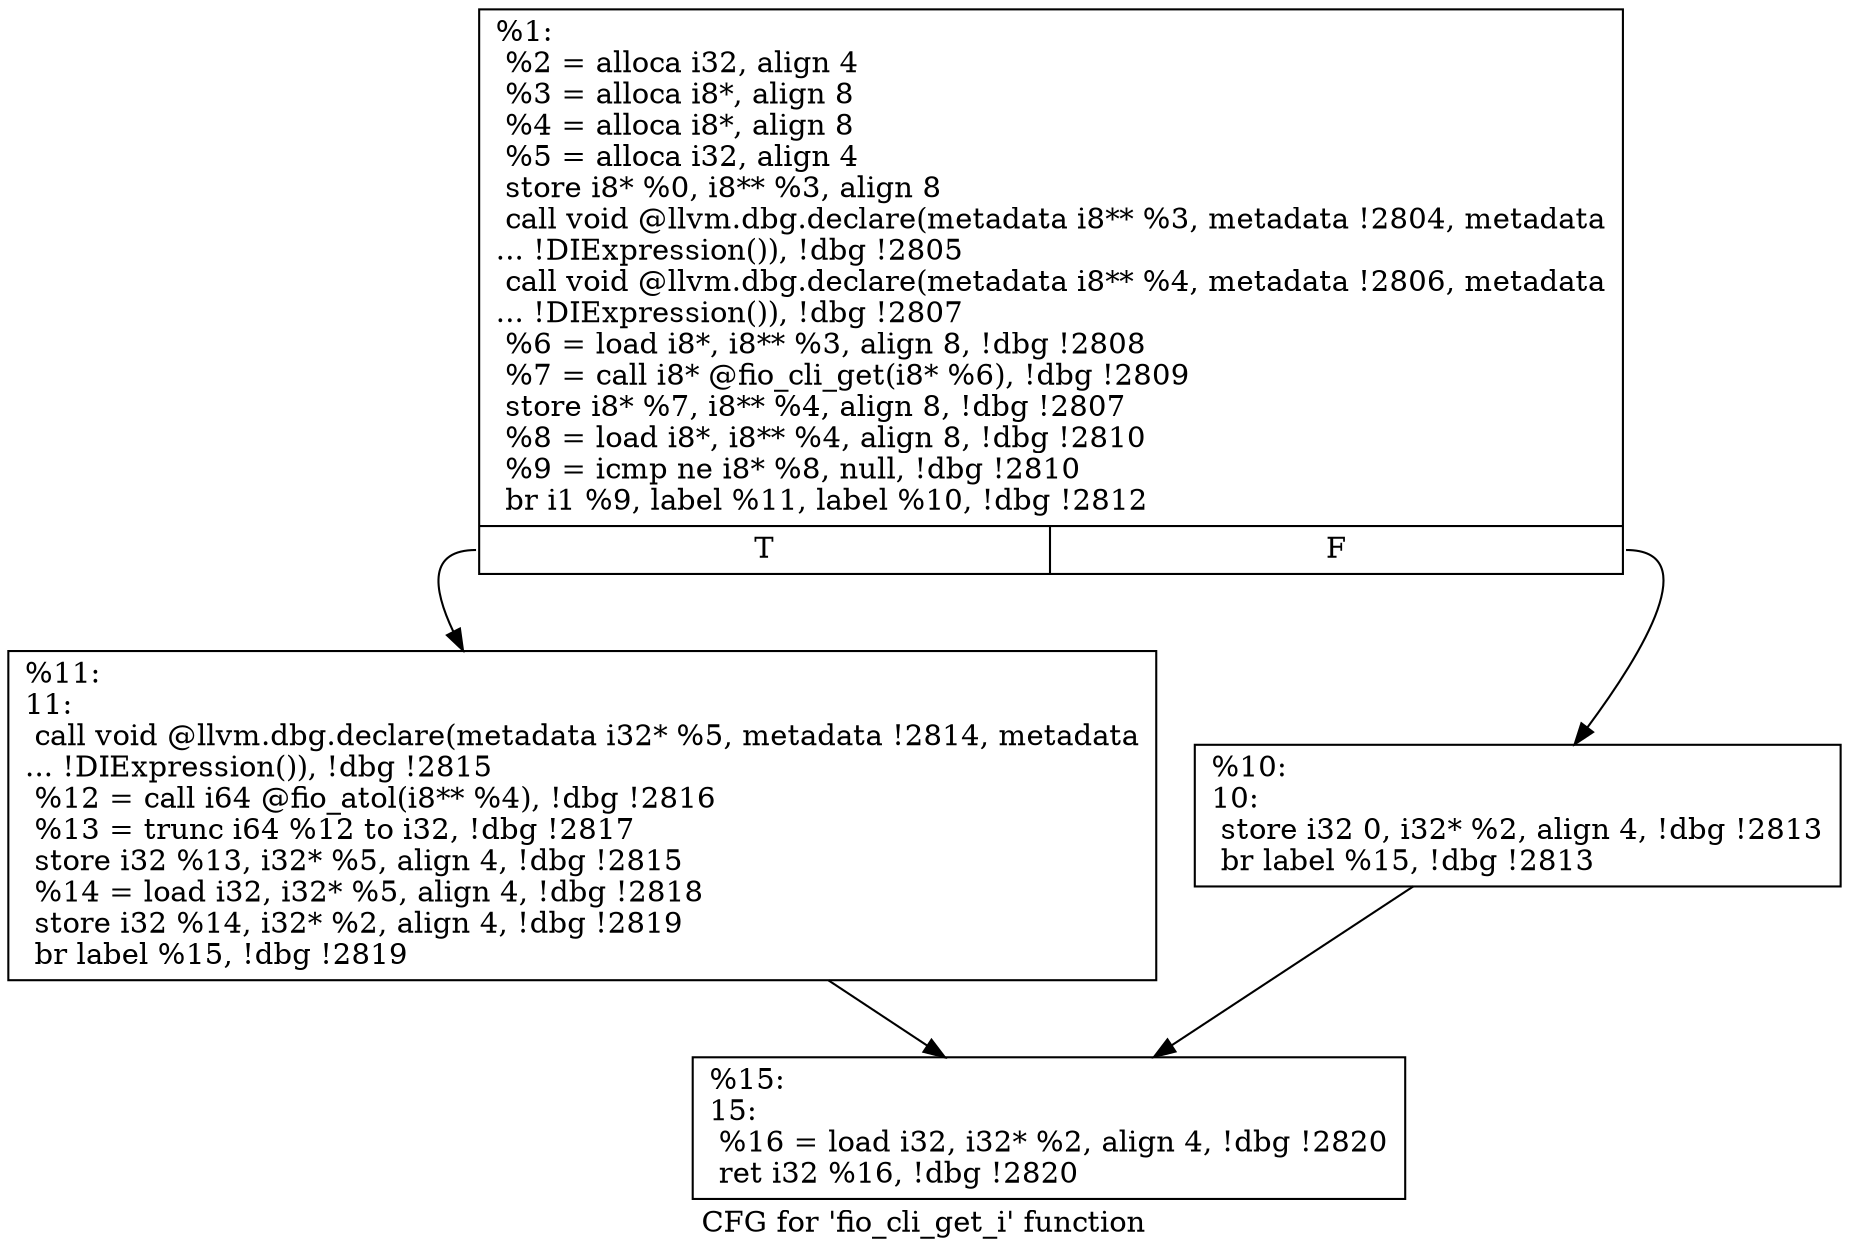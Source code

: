 digraph "CFG for 'fio_cli_get_i' function" {
	label="CFG for 'fio_cli_get_i' function";

	Node0x556852169e50 [shape=record,label="{%1:\l  %2 = alloca i32, align 4\l  %3 = alloca i8*, align 8\l  %4 = alloca i8*, align 8\l  %5 = alloca i32, align 4\l  store i8* %0, i8** %3, align 8\l  call void @llvm.dbg.declare(metadata i8** %3, metadata !2804, metadata\l... !DIExpression()), !dbg !2805\l  call void @llvm.dbg.declare(metadata i8** %4, metadata !2806, metadata\l... !DIExpression()), !dbg !2807\l  %6 = load i8*, i8** %3, align 8, !dbg !2808\l  %7 = call i8* @fio_cli_get(i8* %6), !dbg !2809\l  store i8* %7, i8** %4, align 8, !dbg !2807\l  %8 = load i8*, i8** %4, align 8, !dbg !2810\l  %9 = icmp ne i8* %8, null, !dbg !2810\l  br i1 %9, label %11, label %10, !dbg !2812\l|{<s0>T|<s1>F}}"];
	Node0x556852169e50:s0 -> Node0x55685216b990;
	Node0x556852169e50:s1 -> Node0x55685216b940;
	Node0x55685216b940 [shape=record,label="{%10:\l10:                                               \l  store i32 0, i32* %2, align 4, !dbg !2813\l  br label %15, !dbg !2813\l}"];
	Node0x55685216b940 -> Node0x55685216b9e0;
	Node0x55685216b990 [shape=record,label="{%11:\l11:                                               \l  call void @llvm.dbg.declare(metadata i32* %5, metadata !2814, metadata\l... !DIExpression()), !dbg !2815\l  %12 = call i64 @fio_atol(i8** %4), !dbg !2816\l  %13 = trunc i64 %12 to i32, !dbg !2817\l  store i32 %13, i32* %5, align 4, !dbg !2815\l  %14 = load i32, i32* %5, align 4, !dbg !2818\l  store i32 %14, i32* %2, align 4, !dbg !2819\l  br label %15, !dbg !2819\l}"];
	Node0x55685216b990 -> Node0x55685216b9e0;
	Node0x55685216b9e0 [shape=record,label="{%15:\l15:                                               \l  %16 = load i32, i32* %2, align 4, !dbg !2820\l  ret i32 %16, !dbg !2820\l}"];
}
